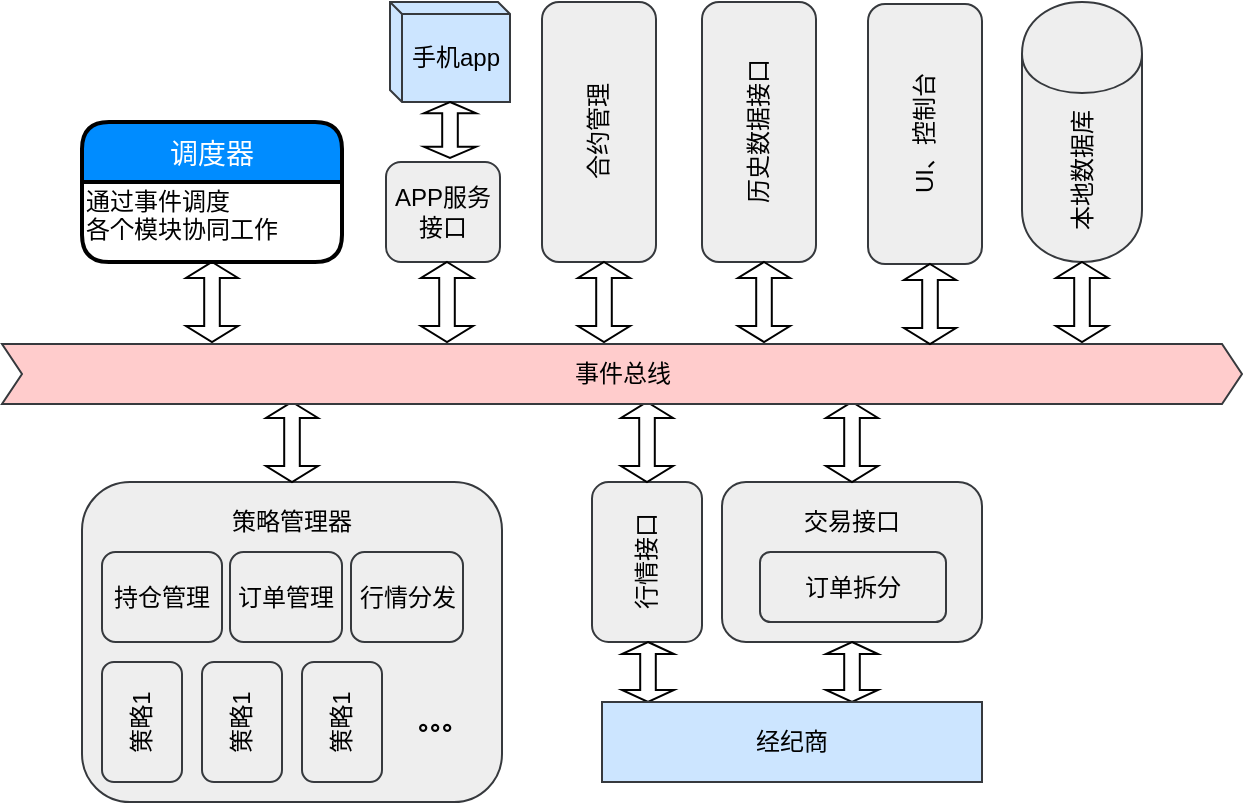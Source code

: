 <mxfile version="10.7.5" type="device"><diagram id="21dc4aa1-b24d-22d4-9e7d-e06288201ec9" name="第 1 页"><mxGraphModel dx="824" dy="497" grid="1" gridSize="10" guides="1" tooltips="1" connect="1" arrows="1" fold="1" page="1" pageScale="1" pageWidth="827" pageHeight="1169" background="#ffffff" math="0" shadow="0"><root><mxCell id="0"/><mxCell id="1" parent="0"/><mxCell id="10" value="本地数据库" style="shape=cylinder;whiteSpace=wrap;html=1;boundedLbl=1;backgroundOutline=1;horizontal=0;fillColor=#eeeeee;strokeColor=#36393d;" parent="1" vertex="1"><mxGeometry x="530" y="280" width="60" height="130" as="geometry"/></mxCell><mxCell id="11" value="" style="rounded=1;whiteSpace=wrap;html=1;fillColor=#eeeeee;strokeColor=#36393d;" parent="1" vertex="1"><mxGeometry x="60" y="520" width="210" height="160" as="geometry"/></mxCell><mxCell id="15" value="策略1" style="rounded=1;whiteSpace=wrap;html=1;horizontal=0;fontStyle=0;fillColor=#eeeeee;strokeColor=#36393d;" parent="1" vertex="1"><mxGeometry x="70" y="610" width="40" height="60" as="geometry"/></mxCell><mxCell id="17" value="策略1" style="rounded=1;whiteSpace=wrap;html=1;horizontal=0;fontStyle=0;fillColor=#eeeeee;strokeColor=#36393d;" parent="1" vertex="1"><mxGeometry x="120" y="610" width="40" height="60" as="geometry"/></mxCell><mxCell id="18" value="策略1" style="rounded=1;whiteSpace=wrap;html=1;horizontal=0;fontStyle=0;fillColor=#eeeeee;strokeColor=#36393d;" parent="1" vertex="1"><mxGeometry x="170" y="610" width="40" height="60" as="geometry"/></mxCell><mxCell id="19" value="&lt;b&gt;。。。&lt;/b&gt;" style="text;html=1;strokeColor=none;fillColor=none;align=center;verticalAlign=middle;whiteSpace=wrap;rounded=0;" parent="1" vertex="1"><mxGeometry x="220" y="630" width="40" height="20" as="geometry"/></mxCell><mxCell id="21" value="策略管理器" style="text;html=1;strokeColor=none;fillColor=none;align=center;verticalAlign=middle;whiteSpace=wrap;rounded=0;" parent="1" vertex="1"><mxGeometry x="125" y="530" width="80" height="20" as="geometry"/></mxCell><mxCell id="22" value="" style="shape=doubleArrow;direction=south;whiteSpace=wrap;html=1;" parent="1" vertex="1"><mxGeometry x="152" y="480" width="26" height="40" as="geometry"/></mxCell><mxCell id="24" value="" style="shape=doubleArrow;direction=south;whiteSpace=wrap;html=1;" parent="1" vertex="1"><mxGeometry x="547" y="410" width="26" height="40" as="geometry"/></mxCell><mxCell id="25" value="行情接口" style="rounded=1;whiteSpace=wrap;html=1;horizontal=0;fillColor=#eeeeee;strokeColor=#36393d;" parent="1" vertex="1"><mxGeometry x="315" y="520" width="55" height="80" as="geometry"/></mxCell><mxCell id="26" value="" style="rounded=1;whiteSpace=wrap;html=1;horizontal=1;fillColor=#eeeeee;strokeColor=#36393d;" parent="1" vertex="1"><mxGeometry x="380" y="520" width="130" height="80" as="geometry"/></mxCell><mxCell id="27" value="" style="shape=doubleArrow;direction=south;whiteSpace=wrap;html=1;" parent="1" vertex="1"><mxGeometry x="329.5" y="480" width="26" height="40" as="geometry"/></mxCell><mxCell id="28" value="" style="shape=doubleArrow;direction=south;whiteSpace=wrap;html=1;" parent="1" vertex="1"><mxGeometry x="432" y="480" width="26" height="40" as="geometry"/></mxCell><mxCell id="29" value="APP服务接口" style="rounded=1;whiteSpace=wrap;html=1;horizontal=1;fillColor=#eeeeee;strokeColor=#36393d;" parent="1" vertex="1"><mxGeometry x="212" y="360" width="57" height="50" as="geometry"/></mxCell><mxCell id="30" value="" style="shape=doubleArrow;direction=south;whiteSpace=wrap;html=1;" parent="1" vertex="1"><mxGeometry x="229.5" y="410" width="26" height="40" as="geometry"/></mxCell><mxCell id="32" value="持仓管理" style="rounded=1;whiteSpace=wrap;html=1;fillColor=#eeeeee;strokeColor=#36393d;" parent="1" vertex="1"><mxGeometry x="70" y="555" width="60" height="45" as="geometry"/></mxCell><mxCell id="33" value="订单拆分" style="rounded=1;whiteSpace=wrap;html=1;fillColor=#eeeeee;strokeColor=#36393d;" parent="1" vertex="1"><mxGeometry x="399" y="555" width="93" height="35" as="geometry"/></mxCell><mxCell id="34" value="交易接口" style="text;html=1;strokeColor=none;fillColor=none;align=center;verticalAlign=middle;whiteSpace=wrap;rounded=0;" parent="1" vertex="1"><mxGeometry x="414" y="530" width="62" height="20" as="geometry"/></mxCell><mxCell id="35" value="订单管理" style="rounded=1;whiteSpace=wrap;html=1;fillColor=#eeeeee;strokeColor=#36393d;" parent="1" vertex="1"><mxGeometry x="134" y="555" width="56" height="45" as="geometry"/></mxCell><mxCell id="37" value="" style="shape=doubleArrow;direction=south;whiteSpace=wrap;html=1;" parent="1" vertex="1"><mxGeometry x="112" y="410" width="26" height="40" as="geometry"/></mxCell><mxCell id="39" value="调度器" style="swimlane;childLayout=stackLayout;horizontal=1;startSize=30;horizontalStack=0;fillColor=#008cff;fontColor=#FFFFFF;rounded=1;fontSize=14;fontStyle=0;strokeWidth=2;resizeParent=0;resizeLast=1;shadow=0;dashed=0;align=center;" parent="1" vertex="1"><mxGeometry x="60" y="340" width="130" height="70" as="geometry"/></mxCell><mxCell id="41" value="通过事件调度&lt;br&gt;各个模块协同工作" style="text;html=1;resizable=0;points=[];autosize=1;align=left;verticalAlign=top;spacingTop=-4;" parent="39" vertex="1"><mxGeometry y="30" width="130" height="40" as="geometry"/></mxCell><mxCell id="42" value="合约管理" style="rounded=1;whiteSpace=wrap;html=1;horizontal=0;fillColor=#eeeeee;strokeColor=#36393d;" parent="1" vertex="1"><mxGeometry x="290" y="280" width="57" height="130" as="geometry"/></mxCell><mxCell id="43" value="" style="shape=doubleArrow;direction=south;whiteSpace=wrap;html=1;" parent="1" vertex="1"><mxGeometry x="308" y="410" width="26" height="40" as="geometry"/></mxCell><mxCell id="44" value="历史数据接口" style="rounded=1;whiteSpace=wrap;html=1;horizontal=0;fillColor=#eeeeee;strokeColor=#36393d;" parent="1" vertex="1"><mxGeometry x="370" y="280" width="57" height="130" as="geometry"/></mxCell><mxCell id="45" value="" style="shape=doubleArrow;direction=south;whiteSpace=wrap;html=1;" parent="1" vertex="1"><mxGeometry x="388" y="410" width="26" height="40" as="geometry"/></mxCell><mxCell id="51" value="" style="shape=doubleArrow;direction=south;whiteSpace=wrap;html=1;" parent="1" vertex="1"><mxGeometry x="330" y="600" width="26" height="30" as="geometry"/></mxCell><mxCell id="52" value="" style="shape=doubleArrow;direction=south;whiteSpace=wrap;html=1;" parent="1" vertex="1"><mxGeometry x="432" y="600" width="26" height="30" as="geometry"/></mxCell><mxCell id="53" value="经纪商" style="rounded=0;whiteSpace=wrap;html=1;fillColor=#cce5ff;strokeColor=#36393d;" parent="1" vertex="1"><mxGeometry x="320" y="630" width="190" height="40" as="geometry"/></mxCell><mxCell id="55" value="手机app" style="shape=cube;whiteSpace=wrap;html=1;boundedLbl=1;backgroundOutline=1;size=6;fillColor=#cce5ff;strokeColor=#36393d;" parent="1" vertex="1"><mxGeometry x="214" y="280" width="60" height="50" as="geometry"/></mxCell><mxCell id="62" value="事件总线" style="html=1;shadow=0;dashed=0;align=center;verticalAlign=middle;shape=mxgraph.arrows2.arrow;dy=0;dx=10;notch=10;fillColor=#ffcccc;strokeColor=#36393d;" parent="1" vertex="1"><mxGeometry x="20" y="451" width="620" height="30" as="geometry"/></mxCell><mxCell id="63" value="" style="shape=doubleArrow;direction=south;whiteSpace=wrap;html=1;" parent="1" vertex="1"><mxGeometry x="231" y="330" width="26" height="28" as="geometry"/></mxCell><mxCell id="Ye-Y1XhYbdkU1dH4A66n-63" value="UI、控制台" style="rounded=1;whiteSpace=wrap;html=1;horizontal=0;fillColor=#eeeeee;strokeColor=#36393d;" vertex="1" parent="1"><mxGeometry x="453" y="281" width="57" height="130" as="geometry"/></mxCell><mxCell id="Ye-Y1XhYbdkU1dH4A66n-64" value="" style="shape=doubleArrow;direction=south;whiteSpace=wrap;html=1;" vertex="1" parent="1"><mxGeometry x="471" y="411" width="26" height="40" as="geometry"/></mxCell><mxCell id="Ye-Y1XhYbdkU1dH4A66n-65" value="行情分发" style="rounded=1;whiteSpace=wrap;html=1;fillColor=#eeeeee;strokeColor=#36393d;" vertex="1" parent="1"><mxGeometry x="194.5" y="555" width="56" height="45" as="geometry"/></mxCell></root></mxGraphModel></diagram></mxfile>